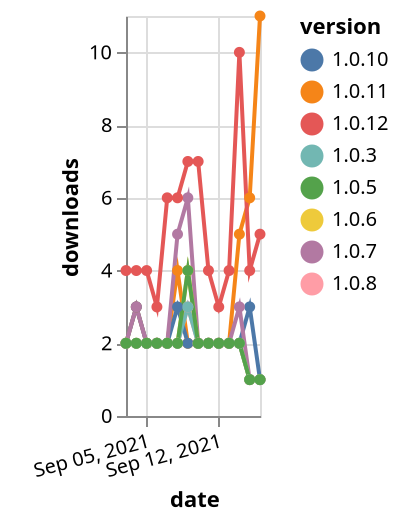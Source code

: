 {"$schema": "https://vega.github.io/schema/vega-lite/v5.json", "description": "A simple bar chart with embedded data.", "data": {"values": [{"date": "2021-09-03", "total": 3785, "delta": 2, "version": "1.0.11"}, {"date": "2021-09-04", "total": 3788, "delta": 3, "version": "1.0.11"}, {"date": "2021-09-05", "total": 3790, "delta": 2, "version": "1.0.11"}, {"date": "2021-09-06", "total": 3792, "delta": 2, "version": "1.0.11"}, {"date": "2021-09-07", "total": 3794, "delta": 2, "version": "1.0.11"}, {"date": "2021-09-08", "total": 3798, "delta": 4, "version": "1.0.11"}, {"date": "2021-09-09", "total": 3800, "delta": 2, "version": "1.0.11"}, {"date": "2021-09-10", "total": 3802, "delta": 2, "version": "1.0.11"}, {"date": "2021-09-11", "total": 3804, "delta": 2, "version": "1.0.11"}, {"date": "2021-09-12", "total": 3806, "delta": 2, "version": "1.0.11"}, {"date": "2021-09-13", "total": 3808, "delta": 2, "version": "1.0.11"}, {"date": "2021-09-14", "total": 3813, "delta": 5, "version": "1.0.11"}, {"date": "2021-09-15", "total": 3819, "delta": 6, "version": "1.0.11"}, {"date": "2021-09-16", "total": 3830, "delta": 11, "version": "1.0.11"}, {"date": "2021-09-03", "total": 2347, "delta": 2, "version": "1.0.8"}, {"date": "2021-09-04", "total": 2349, "delta": 2, "version": "1.0.8"}, {"date": "2021-09-05", "total": 2351, "delta": 2, "version": "1.0.8"}, {"date": "2021-09-06", "total": 2353, "delta": 2, "version": "1.0.8"}, {"date": "2021-09-07", "total": 2355, "delta": 2, "version": "1.0.8"}, {"date": "2021-09-08", "total": 2357, "delta": 2, "version": "1.0.8"}, {"date": "2021-09-09", "total": 2360, "delta": 3, "version": "1.0.8"}, {"date": "2021-09-10", "total": 2362, "delta": 2, "version": "1.0.8"}, {"date": "2021-09-11", "total": 2364, "delta": 2, "version": "1.0.8"}, {"date": "2021-09-12", "total": 2366, "delta": 2, "version": "1.0.8"}, {"date": "2021-09-13", "total": 2368, "delta": 2, "version": "1.0.8"}, {"date": "2021-09-14", "total": 2370, "delta": 2, "version": "1.0.8"}, {"date": "2021-09-15", "total": 2371, "delta": 1, "version": "1.0.8"}, {"date": "2021-09-16", "total": 2372, "delta": 1, "version": "1.0.8"}, {"date": "2021-09-03", "total": 2485, "delta": 2, "version": "1.0.10"}, {"date": "2021-09-04", "total": 2488, "delta": 3, "version": "1.0.10"}, {"date": "2021-09-05", "total": 2490, "delta": 2, "version": "1.0.10"}, {"date": "2021-09-06", "total": 2492, "delta": 2, "version": "1.0.10"}, {"date": "2021-09-07", "total": 2494, "delta": 2, "version": "1.0.10"}, {"date": "2021-09-08", "total": 2497, "delta": 3, "version": "1.0.10"}, {"date": "2021-09-09", "total": 2499, "delta": 2, "version": "1.0.10"}, {"date": "2021-09-10", "total": 2501, "delta": 2, "version": "1.0.10"}, {"date": "2021-09-11", "total": 2503, "delta": 2, "version": "1.0.10"}, {"date": "2021-09-12", "total": 2505, "delta": 2, "version": "1.0.10"}, {"date": "2021-09-13", "total": 2507, "delta": 2, "version": "1.0.10"}, {"date": "2021-09-14", "total": 2509, "delta": 2, "version": "1.0.10"}, {"date": "2021-09-15", "total": 2512, "delta": 3, "version": "1.0.10"}, {"date": "2021-09-16", "total": 2513, "delta": 1, "version": "1.0.10"}, {"date": "2021-09-03", "total": 3353, "delta": 2, "version": "1.0.7"}, {"date": "2021-09-04", "total": 3356, "delta": 3, "version": "1.0.7"}, {"date": "2021-09-05", "total": 3358, "delta": 2, "version": "1.0.7"}, {"date": "2021-09-06", "total": 3360, "delta": 2, "version": "1.0.7"}, {"date": "2021-09-07", "total": 3362, "delta": 2, "version": "1.0.7"}, {"date": "2021-09-08", "total": 3367, "delta": 5, "version": "1.0.7"}, {"date": "2021-09-09", "total": 3373, "delta": 6, "version": "1.0.7"}, {"date": "2021-09-10", "total": 3375, "delta": 2, "version": "1.0.7"}, {"date": "2021-09-11", "total": 3377, "delta": 2, "version": "1.0.7"}, {"date": "2021-09-12", "total": 3379, "delta": 2, "version": "1.0.7"}, {"date": "2021-09-13", "total": 3381, "delta": 2, "version": "1.0.7"}, {"date": "2021-09-14", "total": 3384, "delta": 3, "version": "1.0.7"}, {"date": "2021-09-15", "total": 3385, "delta": 1, "version": "1.0.7"}, {"date": "2021-09-16", "total": 3386, "delta": 1, "version": "1.0.7"}, {"date": "2021-09-03", "total": 2572, "delta": 2, "version": "1.0.6"}, {"date": "2021-09-04", "total": 2574, "delta": 2, "version": "1.0.6"}, {"date": "2021-09-05", "total": 2576, "delta": 2, "version": "1.0.6"}, {"date": "2021-09-06", "total": 2578, "delta": 2, "version": "1.0.6"}, {"date": "2021-09-07", "total": 2580, "delta": 2, "version": "1.0.6"}, {"date": "2021-09-08", "total": 2582, "delta": 2, "version": "1.0.6"}, {"date": "2021-09-09", "total": 2586, "delta": 4, "version": "1.0.6"}, {"date": "2021-09-10", "total": 2588, "delta": 2, "version": "1.0.6"}, {"date": "2021-09-11", "total": 2590, "delta": 2, "version": "1.0.6"}, {"date": "2021-09-12", "total": 2592, "delta": 2, "version": "1.0.6"}, {"date": "2021-09-13", "total": 2594, "delta": 2, "version": "1.0.6"}, {"date": "2021-09-14", "total": 2596, "delta": 2, "version": "1.0.6"}, {"date": "2021-09-15", "total": 2597, "delta": 1, "version": "1.0.6"}, {"date": "2021-09-16", "total": 2598, "delta": 1, "version": "1.0.6"}, {"date": "2021-09-03", "total": 2485, "delta": 2, "version": "1.0.3"}, {"date": "2021-09-04", "total": 2487, "delta": 2, "version": "1.0.3"}, {"date": "2021-09-05", "total": 2489, "delta": 2, "version": "1.0.3"}, {"date": "2021-09-06", "total": 2491, "delta": 2, "version": "1.0.3"}, {"date": "2021-09-07", "total": 2493, "delta": 2, "version": "1.0.3"}, {"date": "2021-09-08", "total": 2495, "delta": 2, "version": "1.0.3"}, {"date": "2021-09-09", "total": 2498, "delta": 3, "version": "1.0.3"}, {"date": "2021-09-10", "total": 2500, "delta": 2, "version": "1.0.3"}, {"date": "2021-09-11", "total": 2502, "delta": 2, "version": "1.0.3"}, {"date": "2021-09-12", "total": 2504, "delta": 2, "version": "1.0.3"}, {"date": "2021-09-13", "total": 2506, "delta": 2, "version": "1.0.3"}, {"date": "2021-09-14", "total": 2508, "delta": 2, "version": "1.0.3"}, {"date": "2021-09-15", "total": 2509, "delta": 1, "version": "1.0.3"}, {"date": "2021-09-16", "total": 2510, "delta": 1, "version": "1.0.3"}, {"date": "2021-09-03", "total": 2537, "delta": 2, "version": "1.0.5"}, {"date": "2021-09-04", "total": 2539, "delta": 2, "version": "1.0.5"}, {"date": "2021-09-05", "total": 2541, "delta": 2, "version": "1.0.5"}, {"date": "2021-09-06", "total": 2543, "delta": 2, "version": "1.0.5"}, {"date": "2021-09-07", "total": 2545, "delta": 2, "version": "1.0.5"}, {"date": "2021-09-08", "total": 2547, "delta": 2, "version": "1.0.5"}, {"date": "2021-09-09", "total": 2551, "delta": 4, "version": "1.0.5"}, {"date": "2021-09-10", "total": 2553, "delta": 2, "version": "1.0.5"}, {"date": "2021-09-11", "total": 2555, "delta": 2, "version": "1.0.5"}, {"date": "2021-09-12", "total": 2557, "delta": 2, "version": "1.0.5"}, {"date": "2021-09-13", "total": 2559, "delta": 2, "version": "1.0.5"}, {"date": "2021-09-14", "total": 2561, "delta": 2, "version": "1.0.5"}, {"date": "2021-09-15", "total": 2562, "delta": 1, "version": "1.0.5"}, {"date": "2021-09-16", "total": 2563, "delta": 1, "version": "1.0.5"}, {"date": "2021-09-03", "total": 2140, "delta": 4, "version": "1.0.12"}, {"date": "2021-09-04", "total": 2144, "delta": 4, "version": "1.0.12"}, {"date": "2021-09-05", "total": 2148, "delta": 4, "version": "1.0.12"}, {"date": "2021-09-06", "total": 2151, "delta": 3, "version": "1.0.12"}, {"date": "2021-09-07", "total": 2157, "delta": 6, "version": "1.0.12"}, {"date": "2021-09-08", "total": 2163, "delta": 6, "version": "1.0.12"}, {"date": "2021-09-09", "total": 2170, "delta": 7, "version": "1.0.12"}, {"date": "2021-09-10", "total": 2177, "delta": 7, "version": "1.0.12"}, {"date": "2021-09-11", "total": 2181, "delta": 4, "version": "1.0.12"}, {"date": "2021-09-12", "total": 2184, "delta": 3, "version": "1.0.12"}, {"date": "2021-09-13", "total": 2188, "delta": 4, "version": "1.0.12"}, {"date": "2021-09-14", "total": 2198, "delta": 10, "version": "1.0.12"}, {"date": "2021-09-15", "total": 2202, "delta": 4, "version": "1.0.12"}, {"date": "2021-09-16", "total": 2207, "delta": 5, "version": "1.0.12"}]}, "width": "container", "mark": {"type": "line", "point": {"filled": true}}, "encoding": {"x": {"field": "date", "type": "temporal", "timeUnit": "yearmonthdate", "title": "date", "axis": {"labelAngle": -15}}, "y": {"field": "delta", "type": "quantitative", "title": "downloads"}, "color": {"field": "version", "type": "nominal"}, "tooltip": {"field": "delta"}}}